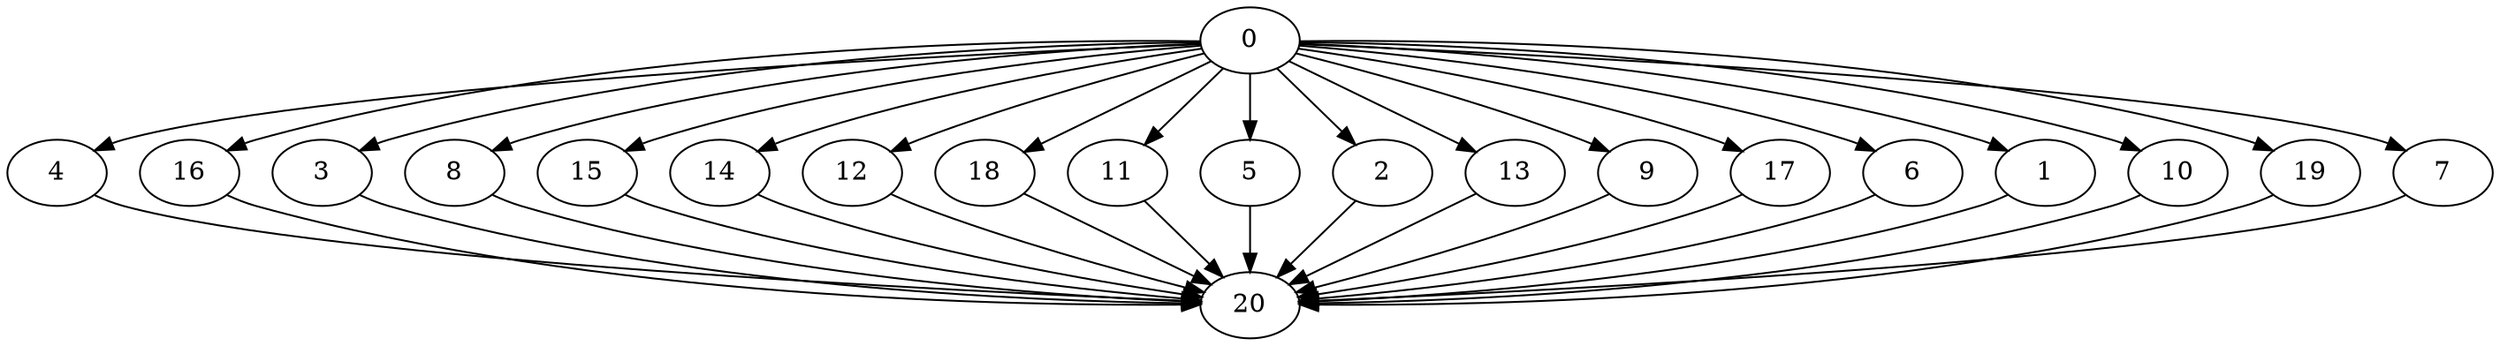 digraph "Fork_Join_Nodes_21_CCR_10.01_WeightType_Random_Heterogeneous-4-2-strong" {
0 [Weight=7];
4 [Weight=7];
16 [Weight=10];
3 [Weight=10];
8 [Weight=4];
15 [Weight=7];
14 [Weight=10];
12 [Weight=7];
18 [Weight=6];
11 [Weight=4];
5 [Weight=9];
2 [Weight=2];
13 [Weight=4];
9 [Weight=5];
17 [Weight=3];
6 [Weight=5];
1 [Weight=4];
10 [Weight=6];
19 [Weight=10];
7 [Weight=4];
20 [Weight=10];
0 -> 8 [Weight=55];
2 -> 20 [Weight=43];
4 -> 20 [Weight=61];
0 -> 19 [Weight=18];
9 -> 20 [Weight=30];
0 -> 12 [Weight=18];
7 -> 20 [Weight=12];
18 -> 20 [Weight=43];
10 -> 20 [Weight=18];
5 -> 20 [Weight=37];
0 -> 1 [Weight=43];
17 -> 20 [Weight=30];
0 -> 10 [Weight=49];
0 -> 2 [Weight=30];
13 -> 20 [Weight=37];
0 -> 13 [Weight=37];
0 -> 9 [Weight=12];
0 -> 7 [Weight=61];
12 -> 20 [Weight=43];
19 -> 20 [Weight=12];
0 -> 16 [Weight=61];
0 -> 17 [Weight=24];
0 -> 18 [Weight=43];
0 -> 14 [Weight=12];
8 -> 20 [Weight=55];
1 -> 20 [Weight=24];
0 -> 6 [Weight=18];
16 -> 20 [Weight=55];
0 -> 5 [Weight=24];
15 -> 20 [Weight=49];
14 -> 20 [Weight=43];
0 -> 15 [Weight=12];
0 -> 4 [Weight=37];
11 -> 20 [Weight=43];
6 -> 20 [Weight=24];
3 -> 20 [Weight=49];
0 -> 11 [Weight=24];
0 -> 3 [Weight=55];
}
